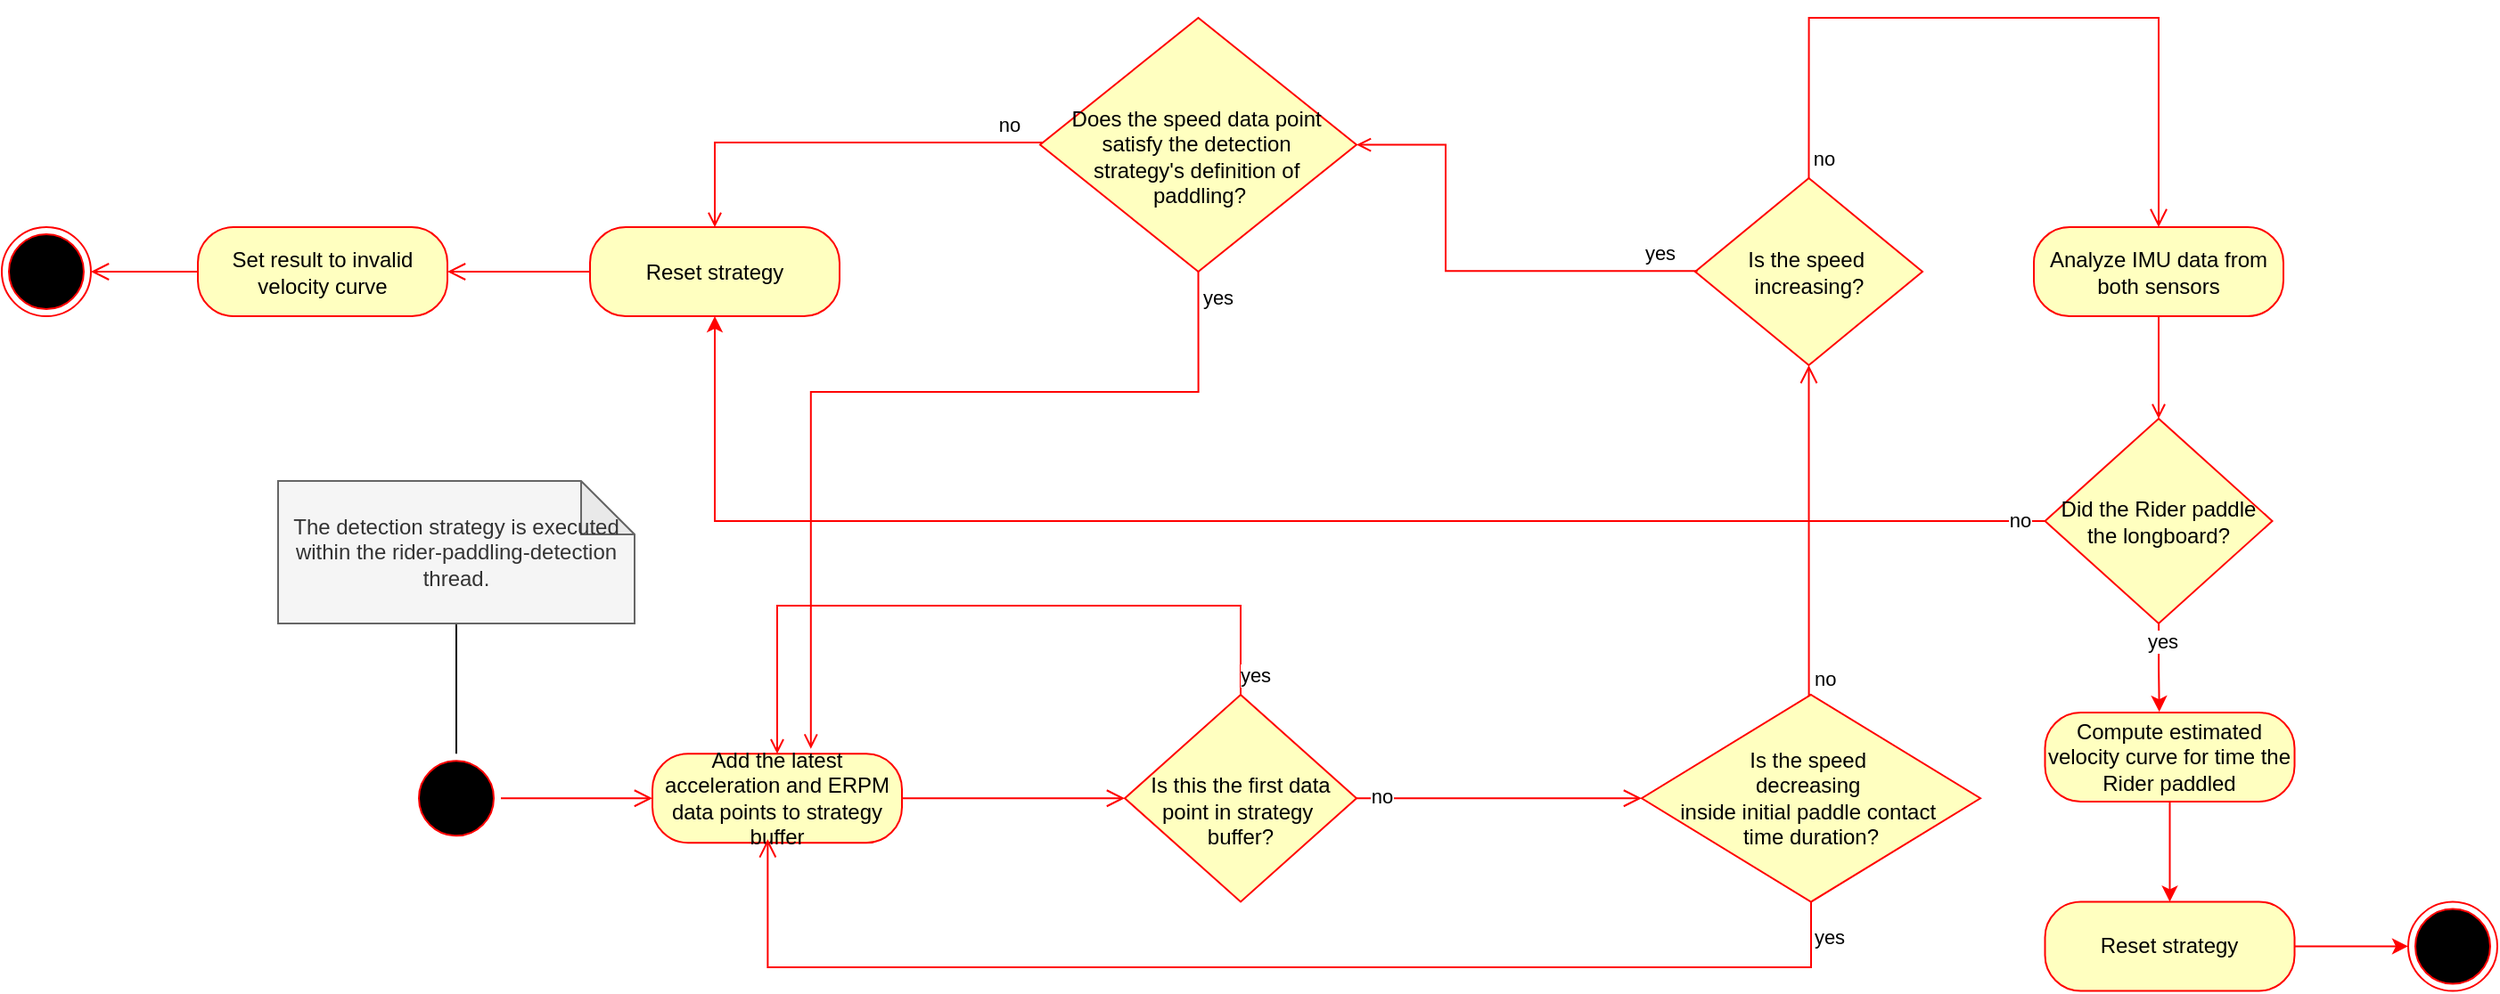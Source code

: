 <mxfile version="27.0.9">
  <diagram name="VESC and IMU Sensor Data Acquisition Loop" id="vesc-imu-loop">
    <mxGraphModel dx="2066" dy="2372" grid="1" gridSize="10" guides="1" tooltips="1" connect="1" arrows="1" fold="1" page="1" pageScale="1" pageWidth="827" pageHeight="1169" background="none" math="0" shadow="0">
      <root>
        <mxCell id="0" />
        <mxCell id="1" parent="0" />
        <mxCell id="DLUhYBMh8PzgYEKwgWeW-1" value="" style="ellipse;html=1;shape=startState;fillColor=#000000;strokeColor=#ff0000;" parent="1" vertex="1">
          <mxGeometry x="240" y="413.12" width="50" height="50" as="geometry" />
        </mxCell>
        <mxCell id="DLUhYBMh8PzgYEKwgWeW-3" value="&lt;font style=&quot;color: rgb(0, 0, 0);&quot;&gt;Add the latest acceleration and ERPM data points to strategy buffer&lt;/font&gt;" style="rounded=1;whiteSpace=wrap;html=1;arcSize=40;fontColor=#000000;fillColor=#ffffc0;strokeColor=#ff0000;labelBackgroundColor=none;" parent="1" vertex="1">
          <mxGeometry x="375" y="413.12" width="140" height="50" as="geometry" />
        </mxCell>
        <mxCell id="DLUhYBMh8PzgYEKwgWeW-5" value="&lt;font color=&quot;#000000&quot;&gt;Is the speed&amp;nbsp;&lt;/font&gt;&lt;div&gt;&lt;font color=&quot;#000000&quot;&gt;decreasing&amp;nbsp;&lt;/font&gt;&lt;div&gt;&lt;font color=&quot;#000000&quot;&gt;inside&amp;nbsp;&lt;/font&gt;&lt;font style=&quot;background-color: transparent;&quot; color=&quot;#000000&quot;&gt;initial paddle&amp;nbsp;&lt;/font&gt;&lt;span style=&quot;background-color: transparent; color: rgb(0, 0, 0);&quot;&gt;contact&amp;nbsp;&lt;/span&gt;&lt;div&gt;&lt;font color=&quot;#000000&quot;&gt;time duration?&lt;/font&gt;&lt;/div&gt;&lt;/div&gt;&lt;/div&gt;" style="rhombus;whiteSpace=wrap;html=1;fontColor=#000000;fillColor=#ffffc0;strokeColor=#ff0000;labelBackgroundColor=none;" parent="1" vertex="1">
          <mxGeometry x="930" y="380" width="190" height="116.24" as="geometry" />
        </mxCell>
        <mxCell id="DLUhYBMh8PzgYEKwgWeW-6" value="no" style="edgeStyle=orthogonalEdgeStyle;html=1;align=left;verticalAlign=bottom;endArrow=open;endSize=8;strokeColor=#ff0000;rounded=0;exitX=0.5;exitY=0;exitDx=0;exitDy=0;entryX=0.5;entryY=1;entryDx=0;entryDy=0;" parent="1" source="DLUhYBMh8PzgYEKwgWeW-5" target="2flE4jfmmKhx3RjCtrCa-9" edge="1">
          <mxGeometry x="-1" relative="1" as="geometry">
            <mxPoint x="1025" y="218" as="targetPoint" />
            <mxPoint x="910" y="372.5" as="sourcePoint" />
            <Array as="points">
              <mxPoint x="1024" y="380" />
            </Array>
          </mxGeometry>
        </mxCell>
        <mxCell id="DLUhYBMh8PzgYEKwgWeW-7" value="" style="edgeStyle=orthogonalEdgeStyle;html=1;verticalAlign=bottom;endArrow=open;endSize=8;strokeColor=#ff0000;rounded=0;exitX=1;exitY=0.5;exitDx=0;exitDy=0;" parent="1" source="DLUhYBMh8PzgYEKwgWeW-1" target="DLUhYBMh8PzgYEKwgWeW-3" edge="1">
          <mxGeometry relative="1" as="geometry">
            <mxPoint x="350" y="436.46" as="targetPoint" />
            <mxPoint x="260" y="436.46" as="sourcePoint" />
          </mxGeometry>
        </mxCell>
        <mxCell id="DLUhYBMh8PzgYEKwgWeW-8" value="" style="edgeStyle=orthogonalEdgeStyle;html=1;verticalAlign=bottom;endArrow=open;endSize=8;strokeColor=#ff0000;rounded=0;entryX=0;entryY=0.5;entryDx=0;entryDy=0;exitX=1;exitY=0.5;exitDx=0;exitDy=0;" parent="1" source="DLUhYBMh8PzgYEKwgWeW-3" target="2flE4jfmmKhx3RjCtrCa-2" edge="1">
          <mxGeometry relative="1" as="geometry">
            <mxPoint x="640" y="438.12" as="targetPoint" />
            <mxPoint x="550" y="438.12" as="sourcePoint" />
          </mxGeometry>
        </mxCell>
        <mxCell id="DLUhYBMh8PzgYEKwgWeW-10" style="edgeStyle=orthogonalEdgeStyle;rounded=0;orthogonalLoop=1;jettySize=auto;html=1;endArrow=none;startFill=0;entryX=0.5;entryY=0;entryDx=0;entryDy=0;" parent="1" source="DLUhYBMh8PzgYEKwgWeW-11" target="DLUhYBMh8PzgYEKwgWeW-1" edge="1">
          <mxGeometry relative="1" as="geometry">
            <mxPoint x="265" y="400" as="targetPoint" />
          </mxGeometry>
        </mxCell>
        <mxCell id="DLUhYBMh8PzgYEKwgWeW-11" value="The detection strategy is executed within the rider-paddling-detection thread." style="shape=note;whiteSpace=wrap;html=1;backgroundOutline=1;darkOpacity=0.05;fillColor=#f5f5f5;strokeColor=#666666;fontColor=#333333;" parent="1" vertex="1">
          <mxGeometry x="165" y="260" width="200" height="80" as="geometry" />
        </mxCell>
        <mxCell id="DLUhYBMh8PzgYEKwgWeW-20" value="" style="edgeStyle=orthogonalEdgeStyle;html=1;verticalAlign=bottom;endArrow=open;endSize=8;strokeColor=#ff0000;rounded=0;exitX=0.5;exitY=1;exitDx=0;exitDy=0;entryX=0.462;entryY=0.961;entryDx=0;entryDy=0;entryPerimeter=0;" parent="1" source="DLUhYBMh8PzgYEKwgWeW-5" target="DLUhYBMh8PzgYEKwgWeW-3" edge="1">
          <mxGeometry relative="1" as="geometry">
            <mxPoint x="440" y="470" as="targetPoint" />
            <mxPoint x="1000" y="563.12" as="sourcePoint" />
            <Array as="points">
              <mxPoint x="1025" y="533" />
              <mxPoint x="440" y="533" />
            </Array>
          </mxGeometry>
        </mxCell>
        <mxCell id="DLUhYBMh8PzgYEKwgWeW-22" value="yes" style="edgeLabel;html=1;align=center;verticalAlign=middle;resizable=0;points=[];" parent="DLUhYBMh8PzgYEKwgWeW-20" vertex="1" connectable="0">
          <mxGeometry x="-0.942" y="1" relative="1" as="geometry">
            <mxPoint x="9" as="offset" />
          </mxGeometry>
        </mxCell>
        <mxCell id="2flE4jfmmKhx3RjCtrCa-2" value="&lt;div&gt;&lt;font color=&quot;#000000&quot;&gt;&lt;br&gt;&lt;/font&gt;&lt;/div&gt;&lt;font color=&quot;#000000&quot;&gt;Is this the first data point in strategy&amp;nbsp;&lt;/font&gt;&lt;div&gt;&lt;font color=&quot;#000000&quot;&gt;buffer?&lt;/font&gt;&lt;/div&gt;" style="rhombus;whiteSpace=wrap;html=1;fontColor=#000000;fillColor=#ffffc0;strokeColor=#ff0000;labelBackgroundColor=none;" parent="1" vertex="1">
          <mxGeometry x="640" y="380" width="130" height="116.24" as="geometry" />
        </mxCell>
        <mxCell id="2flE4jfmmKhx3RjCtrCa-3" value="" style="edgeStyle=orthogonalEdgeStyle;html=1;verticalAlign=bottom;endArrow=open;endSize=8;strokeColor=#ff0000;rounded=0;" parent="1" source="2flE4jfmmKhx3RjCtrCa-2" target="DLUhYBMh8PzgYEKwgWeW-5" edge="1">
          <mxGeometry relative="1" as="geometry">
            <mxPoint x="935" y="437.7" as="targetPoint" />
            <mxPoint x="800" y="437.7" as="sourcePoint" />
            <Array as="points" />
          </mxGeometry>
        </mxCell>
        <mxCell id="2flE4jfmmKhx3RjCtrCa-4" value="no" style="edgeLabel;html=1;align=center;verticalAlign=middle;resizable=0;points=[];" parent="2flE4jfmmKhx3RjCtrCa-3" vertex="1" connectable="0">
          <mxGeometry x="-0.942" y="1" relative="1" as="geometry">
            <mxPoint x="9" as="offset" />
          </mxGeometry>
        </mxCell>
        <mxCell id="2flE4jfmmKhx3RjCtrCa-5" value="" style="edgeStyle=orthogonalEdgeStyle;html=1;verticalAlign=bottom;endArrow=open;strokeColor=#ff0000;rounded=0;exitX=0.5;exitY=0;exitDx=0;exitDy=0;entryX=0.5;entryY=0;entryDx=0;entryDy=0;" parent="1" source="2flE4jfmmKhx3RjCtrCa-2" target="DLUhYBMh8PzgYEKwgWeW-3" edge="1">
          <mxGeometry relative="1" as="geometry">
            <mxPoint x="440" y="290" as="targetPoint" />
            <mxPoint x="670" y="280" as="sourcePoint" />
            <Array as="points">
              <mxPoint x="705" y="330" />
              <mxPoint x="445" y="330" />
            </Array>
          </mxGeometry>
        </mxCell>
        <mxCell id="2flE4jfmmKhx3RjCtrCa-6" value="yes" style="edgeLabel;html=1;align=center;verticalAlign=middle;resizable=0;points=[];" parent="2flE4jfmmKhx3RjCtrCa-5" vertex="1" connectable="0">
          <mxGeometry x="-0.942" y="1" relative="1" as="geometry">
            <mxPoint x="9" as="offset" />
          </mxGeometry>
        </mxCell>
        <mxCell id="2flE4jfmmKhx3RjCtrCa-7" value="" style="ellipse;html=1;shape=endState;fillColor=#000000;strokeColor=#ff0000;" parent="1" vertex="1">
          <mxGeometry x="1360" y="496.24" width="50" height="50" as="geometry" />
        </mxCell>
        <mxCell id="2flE4jfmmKhx3RjCtrCa-8" value="" style="edgeStyle=orthogonalEdgeStyle;html=1;verticalAlign=bottom;endArrow=open;endSize=8;strokeColor=#ff0000;rounded=0;exitX=0;exitY=0.5;exitDx=0;exitDy=0;entryX=1;entryY=0.5;entryDx=0;entryDy=0;" parent="1" source="bFVVgAPLeKNCdtaf5ydo-22" target="bFVVgAPLeKNCdtaf5ydo-20" edge="1">
          <mxGeometry relative="1" as="geometry">
            <mxPoint x="430" y="225" as="targetPoint" />
            <mxPoint x="635" y="187.5" as="sourcePoint" />
            <Array as="points" />
          </mxGeometry>
        </mxCell>
        <mxCell id="2flE4jfmmKhx3RjCtrCa-9" value="&lt;font color=&quot;#000000&quot;&gt;Is the speed&amp;nbsp;&lt;/font&gt;&lt;div&gt;&lt;font color=&quot;#000000&quot;&gt;increasing&lt;/font&gt;&lt;span style=&quot;background-color: transparent; color: rgb(0, 0, 0);&quot;&gt;?&lt;/span&gt;&lt;/div&gt;" style="rhombus;whiteSpace=wrap;html=1;fontColor=#000000;fillColor=#ffffc0;strokeColor=#ff0000;labelBackgroundColor=none;" parent="1" vertex="1">
          <mxGeometry x="960" y="90" width="127.5" height="105" as="geometry" />
        </mxCell>
        <mxCell id="2flE4jfmmKhx3RjCtrCa-10" value="" style="edgeStyle=orthogonalEdgeStyle;html=1;verticalAlign=bottom;endArrow=open;strokeColor=#ff0000;rounded=0;exitX=0.039;exitY=0.476;exitDx=0;exitDy=0;exitPerimeter=0;entryX=1;entryY=0.5;entryDx=0;entryDy=0;" parent="1" target="bFVVgAPLeKNCdtaf5ydo-2" edge="1">
          <mxGeometry relative="1" as="geometry">
            <mxPoint x="820" y="143" as="targetPoint" />
            <mxPoint x="961.373" y="142.14" as="sourcePoint" />
            <Array as="points">
              <mxPoint x="820" y="142" />
              <mxPoint x="820" y="71" />
            </Array>
          </mxGeometry>
        </mxCell>
        <mxCell id="2flE4jfmmKhx3RjCtrCa-11" value="yes" style="edgeLabel;html=1;align=center;verticalAlign=middle;resizable=0;points=[];" parent="2flE4jfmmKhx3RjCtrCa-10" vertex="1" connectable="0">
          <mxGeometry x="-0.942" y="1" relative="1" as="geometry">
            <mxPoint x="-14" y="-11" as="offset" />
          </mxGeometry>
        </mxCell>
        <mxCell id="bFVVgAPLeKNCdtaf5ydo-1" value="&lt;font style=&quot;color: rgb(0, 0, 0);&quot;&gt;Reset strategy&lt;/font&gt;" style="rounded=1;whiteSpace=wrap;html=1;arcSize=40;fontColor=#000000;fillColor=#ffffc0;strokeColor=#ff0000;labelBackgroundColor=none;" parent="1" vertex="1">
          <mxGeometry x="340" y="117.5" width="140" height="50" as="geometry" />
        </mxCell>
        <mxCell id="bFVVgAPLeKNCdtaf5ydo-2" value="&lt;div&gt;&lt;font color=&quot;#000000&quot;&gt;&lt;br&gt;&lt;/font&gt;&lt;/div&gt;&lt;font color=&quot;#000000&quot;&gt;Does the speed data point&amp;nbsp;&lt;/font&gt;&lt;div&gt;&lt;font color=&quot;#000000&quot;&gt;satisfy the detection&amp;nbsp;&lt;/font&gt;&lt;/div&gt;&lt;div&gt;&lt;font color=&quot;#000000&quot;&gt;strategy&#39;s definition of&amp;nbsp;&lt;/font&gt;&lt;/div&gt;&lt;div&gt;&lt;font color=&quot;#000000&quot;&gt;paddling?&lt;/font&gt;&lt;/div&gt;" style="rhombus;whiteSpace=wrap;html=1;fontColor=#000000;fillColor=#ffffc0;strokeColor=#ff0000;labelBackgroundColor=none;" parent="1" vertex="1">
          <mxGeometry x="592.5" width="177.5" height="142.5" as="geometry" />
        </mxCell>
        <mxCell id="bFVVgAPLeKNCdtaf5ydo-3" value="" style="edgeStyle=orthogonalEdgeStyle;html=1;verticalAlign=bottom;endArrow=open;strokeColor=#ff0000;rounded=0;exitX=0.5;exitY=1;exitDx=0;exitDy=0;entryX=0.5;entryY=0;entryDx=0;entryDy=0;" parent="1" source="bFVVgAPLeKNCdtaf5ydo-18" target="bFVVgAPLeKNCdtaf5ydo-21" edge="1">
          <mxGeometry relative="1" as="geometry">
            <mxPoint x="1250" y="219.96" as="targetPoint" />
            <mxPoint x="1410" y="220" as="sourcePoint" />
            <Array as="points" />
          </mxGeometry>
        </mxCell>
        <mxCell id="bFVVgAPLeKNCdtaf5ydo-9" value="" style="edgeStyle=orthogonalEdgeStyle;html=1;verticalAlign=bottom;endArrow=open;strokeColor=#ff0000;rounded=0;entryX=0.5;entryY=0;entryDx=0;entryDy=0;" parent="1" source="bFVVgAPLeKNCdtaf5ydo-2" target="bFVVgAPLeKNCdtaf5ydo-1" edge="1">
          <mxGeometry relative="1" as="geometry">
            <mxPoint x="375" y="110" as="targetPoint" />
            <mxPoint x="586.668" y="69.996" as="sourcePoint" />
            <Array as="points">
              <mxPoint x="410" y="70" />
            </Array>
          </mxGeometry>
        </mxCell>
        <mxCell id="bFVVgAPLeKNCdtaf5ydo-10" value="no" style="edgeLabel;html=1;align=center;verticalAlign=middle;resizable=0;points=[];" parent="bFVVgAPLeKNCdtaf5ydo-9" vertex="1" connectable="0">
          <mxGeometry x="-0.942" y="1" relative="1" as="geometry">
            <mxPoint x="-13" y="-11" as="offset" />
          </mxGeometry>
        </mxCell>
        <mxCell id="bFVVgAPLeKNCdtaf5ydo-14" value="" style="edgeStyle=orthogonalEdgeStyle;html=1;verticalAlign=bottom;endArrow=open;strokeColor=#ff0000;rounded=0;exitX=0.5;exitY=1;exitDx=0;exitDy=0;entryX=0.635;entryY=-0.056;entryDx=0;entryDy=0;entryPerimeter=0;" parent="1" source="bFVVgAPLeKNCdtaf5ydo-2" target="DLUhYBMh8PzgYEKwgWeW-3" edge="1">
          <mxGeometry relative="1" as="geometry">
            <mxPoint x="570" y="210.03" as="targetPoint" />
            <mxPoint x="714" y="215.065" as="sourcePoint" />
            <Array as="points">
              <mxPoint x="681" y="210" />
              <mxPoint x="464" y="210" />
            </Array>
          </mxGeometry>
        </mxCell>
        <mxCell id="bFVVgAPLeKNCdtaf5ydo-15" value="yes" style="edgeLabel;html=1;align=center;verticalAlign=middle;resizable=0;points=[];" parent="bFVVgAPLeKNCdtaf5ydo-14" vertex="1" connectable="0">
          <mxGeometry x="-0.942" y="1" relative="1" as="geometry">
            <mxPoint x="9" as="offset" />
          </mxGeometry>
        </mxCell>
        <mxCell id="bFVVgAPLeKNCdtaf5ydo-16" value="" style="edgeStyle=orthogonalEdgeStyle;html=1;verticalAlign=bottom;endArrow=open;endSize=8;strokeColor=#ff0000;rounded=0;exitX=0.5;exitY=0;exitDx=0;exitDy=0;entryX=0.5;entryY=0;entryDx=0;entryDy=0;" parent="1" source="2flE4jfmmKhx3RjCtrCa-9" target="bFVVgAPLeKNCdtaf5ydo-18" edge="1">
          <mxGeometry relative="1" as="geometry">
            <mxPoint x="1180" y="90" as="targetPoint" />
            <mxPoint x="940" y="-60" as="sourcePoint" />
            <Array as="points">
              <mxPoint x="1024" />
              <mxPoint x="1220" />
            </Array>
          </mxGeometry>
        </mxCell>
        <mxCell id="bFVVgAPLeKNCdtaf5ydo-17" value="no" style="edgeLabel;html=1;align=center;verticalAlign=middle;resizable=0;points=[];" parent="bFVVgAPLeKNCdtaf5ydo-16" vertex="1" connectable="0">
          <mxGeometry x="-0.942" y="1" relative="1" as="geometry">
            <mxPoint x="9" as="offset" />
          </mxGeometry>
        </mxCell>
        <mxCell id="bFVVgAPLeKNCdtaf5ydo-18" value="&lt;font color=&quot;#000000&quot;&gt;Analyze IMU data from&lt;/font&gt;&lt;div&gt;&lt;font color=&quot;#000000&quot;&gt;both sensors&lt;/font&gt;&lt;/div&gt;" style="rounded=1;whiteSpace=wrap;html=1;arcSize=40;fontColor=#000000;fillColor=#ffffc0;strokeColor=#ff0000;labelBackgroundColor=none;" parent="1" vertex="1">
          <mxGeometry x="1150" y="117.5" width="140" height="50" as="geometry" />
        </mxCell>
        <mxCell id="bFVVgAPLeKNCdtaf5ydo-20" value="" style="ellipse;html=1;shape=endState;fillColor=#000000;strokeColor=#ff0000;" parent="1" vertex="1">
          <mxGeometry x="10" y="117.5" width="50" height="50" as="geometry" />
        </mxCell>
        <mxCell id="bFVVgAPLeKNCdtaf5ydo-25" style="edgeStyle=orthogonalEdgeStyle;rounded=0;orthogonalLoop=1;jettySize=auto;html=1;entryX=0.5;entryY=1;entryDx=0;entryDy=0;strokeColor=#FF0000;" parent="1" source="bFVVgAPLeKNCdtaf5ydo-21" target="bFVVgAPLeKNCdtaf5ydo-1" edge="1">
          <mxGeometry relative="1" as="geometry">
            <mxPoint x="410" y="282.5" as="targetPoint" />
          </mxGeometry>
        </mxCell>
        <mxCell id="bFVVgAPLeKNCdtaf5ydo-27" value="no" style="edgeLabel;html=1;align=center;verticalAlign=middle;resizable=0;points=[];" parent="bFVVgAPLeKNCdtaf5ydo-25" vertex="1" connectable="0">
          <mxGeometry x="-0.966" y="-1" relative="1" as="geometry">
            <mxPoint as="offset" />
          </mxGeometry>
        </mxCell>
        <mxCell id="bFVVgAPLeKNCdtaf5ydo-21" value="&lt;font color=&quot;#000000&quot;&gt;Did the Rider paddle the longboard?&lt;/font&gt;" style="rhombus;whiteSpace=wrap;html=1;fontColor=#000000;fillColor=#ffffc0;strokeColor=#ff0000;labelBackgroundColor=none;" parent="1" vertex="1">
          <mxGeometry x="1156.25" y="225" width="127.5" height="115" as="geometry" />
        </mxCell>
        <mxCell id="bFVVgAPLeKNCdtaf5ydo-24" value="" style="edgeStyle=orthogonalEdgeStyle;html=1;verticalAlign=bottom;endArrow=open;endSize=8;strokeColor=#ff0000;rounded=0;exitX=0;exitY=0.5;exitDx=0;exitDy=0;entryX=1;entryY=0.5;entryDx=0;entryDy=0;" parent="1" source="bFVVgAPLeKNCdtaf5ydo-1" target="bFVVgAPLeKNCdtaf5ydo-22" edge="1">
          <mxGeometry relative="1" as="geometry">
            <mxPoint y="143" as="targetPoint" />
            <mxPoint x="340" y="143" as="sourcePoint" />
            <Array as="points" />
          </mxGeometry>
        </mxCell>
        <mxCell id="bFVVgAPLeKNCdtaf5ydo-22" value="&lt;font style=&quot;color: rgb(0, 0, 0);&quot;&gt;Set result to invalid velocity curve&lt;/font&gt;" style="rounded=1;whiteSpace=wrap;html=1;arcSize=40;fontColor=#000000;fillColor=#ffffc0;strokeColor=#ff0000;labelBackgroundColor=none;" parent="1" vertex="1">
          <mxGeometry x="120" y="117.5" width="140" height="50" as="geometry" />
        </mxCell>
        <mxCell id="bFVVgAPLeKNCdtaf5ydo-34" style="edgeStyle=orthogonalEdgeStyle;rounded=0;orthogonalLoop=1;jettySize=auto;html=1;entryX=0;entryY=0.5;entryDx=0;entryDy=0;strokeColor=#FF0000;" parent="1" source="bFVVgAPLeKNCdtaf5ydo-29" target="2flE4jfmmKhx3RjCtrCa-7" edge="1">
          <mxGeometry relative="1" as="geometry" />
        </mxCell>
        <mxCell id="bFVVgAPLeKNCdtaf5ydo-29" value="&lt;font style=&quot;color: rgb(0, 0, 0);&quot;&gt;Reset strategy&lt;/font&gt;" style="rounded=1;whiteSpace=wrap;html=1;arcSize=40;fontColor=#000000;fillColor=#ffffc0;strokeColor=#ff0000;labelBackgroundColor=none;" parent="1" vertex="1">
          <mxGeometry x="1156.25" y="496.24" width="140" height="50" as="geometry" />
        </mxCell>
        <mxCell id="bFVVgAPLeKNCdtaf5ydo-33" style="edgeStyle=orthogonalEdgeStyle;rounded=0;orthogonalLoop=1;jettySize=auto;html=1;entryX=0.5;entryY=0;entryDx=0;entryDy=0;strokeColor=#FF0000;" parent="1" source="bFVVgAPLeKNCdtaf5ydo-30" target="bFVVgAPLeKNCdtaf5ydo-29" edge="1">
          <mxGeometry relative="1" as="geometry" />
        </mxCell>
        <mxCell id="bFVVgAPLeKNCdtaf5ydo-30" value="&lt;font style=&quot;color: rgb(0, 0, 0);&quot;&gt;Compute estimated velocity curve for time the Rider paddled&lt;/font&gt;" style="rounded=1;whiteSpace=wrap;html=1;arcSize=40;fontColor=#000000;fillColor=#ffffc0;strokeColor=#ff0000;labelBackgroundColor=none;" parent="1" vertex="1">
          <mxGeometry x="1156.25" y="390" width="140" height="50" as="geometry" />
        </mxCell>
        <mxCell id="bFVVgAPLeKNCdtaf5ydo-31" style="edgeStyle=orthogonalEdgeStyle;rounded=0;orthogonalLoop=1;jettySize=auto;html=1;entryX=0.458;entryY=-0.008;entryDx=0;entryDy=0;entryPerimeter=0;strokeColor=#FF0000;" parent="1" source="bFVVgAPLeKNCdtaf5ydo-21" target="bFVVgAPLeKNCdtaf5ydo-30" edge="1">
          <mxGeometry relative="1" as="geometry" />
        </mxCell>
        <mxCell id="bFVVgAPLeKNCdtaf5ydo-32" value="yes" style="edgeLabel;html=1;align=center;verticalAlign=middle;resizable=0;points=[];" parent="bFVVgAPLeKNCdtaf5ydo-31" vertex="1" connectable="0">
          <mxGeometry x="-0.613" y="2" relative="1" as="geometry">
            <mxPoint as="offset" />
          </mxGeometry>
        </mxCell>
      </root>
    </mxGraphModel>
  </diagram>
</mxfile>
